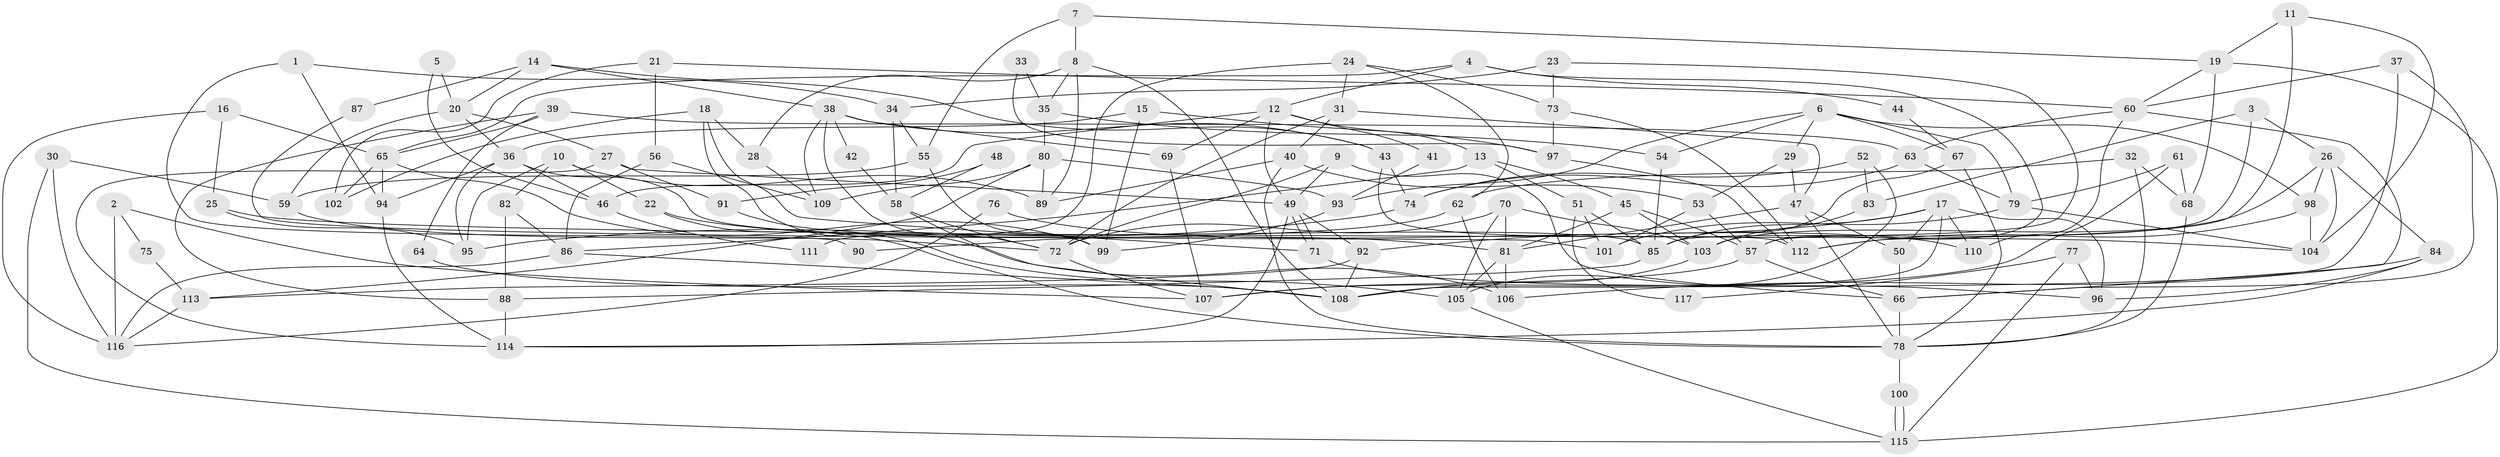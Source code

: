 // coarse degree distribution, {3: 0.19736842105263158, 4: 0.17105263157894737, 8: 0.09210526315789473, 2: 0.10526315789473684, 6: 0.18421052631578946, 7: 0.10526315789473684, 5: 0.10526315789473684, 9: 0.039473684210526314}
// Generated by graph-tools (version 1.1) at 2025/52/02/27/25 19:52:04]
// undirected, 117 vertices, 234 edges
graph export_dot {
graph [start="1"]
  node [color=gray90,style=filled];
  1;
  2;
  3;
  4;
  5;
  6;
  7;
  8;
  9;
  10;
  11;
  12;
  13;
  14;
  15;
  16;
  17;
  18;
  19;
  20;
  21;
  22;
  23;
  24;
  25;
  26;
  27;
  28;
  29;
  30;
  31;
  32;
  33;
  34;
  35;
  36;
  37;
  38;
  39;
  40;
  41;
  42;
  43;
  44;
  45;
  46;
  47;
  48;
  49;
  50;
  51;
  52;
  53;
  54;
  55;
  56;
  57;
  58;
  59;
  60;
  61;
  62;
  63;
  64;
  65;
  66;
  67;
  68;
  69;
  70;
  71;
  72;
  73;
  74;
  75;
  76;
  77;
  78;
  79;
  80;
  81;
  82;
  83;
  84;
  85;
  86;
  87;
  88;
  89;
  90;
  91;
  92;
  93;
  94;
  95;
  96;
  97;
  98;
  99;
  100;
  101;
  102;
  103;
  104;
  105;
  106;
  107;
  108;
  109;
  110;
  111;
  112;
  113;
  114;
  115;
  116;
  117;
  1 -- 94;
  1 -- 34;
  1 -- 90;
  2 -- 116;
  2 -- 107;
  2 -- 75;
  3 -- 85;
  3 -- 26;
  3 -- 83;
  4 -- 65;
  4 -- 57;
  4 -- 12;
  4 -- 44;
  5 -- 46;
  5 -- 20;
  6 -- 93;
  6 -- 29;
  6 -- 54;
  6 -- 67;
  6 -- 79;
  6 -- 98;
  7 -- 8;
  7 -- 19;
  7 -- 55;
  8 -- 108;
  8 -- 28;
  8 -- 35;
  8 -- 89;
  9 -- 49;
  9 -- 72;
  9 -- 66;
  10 -- 89;
  10 -- 82;
  10 -- 22;
  10 -- 95;
  11 -- 19;
  11 -- 112;
  11 -- 104;
  12 -- 49;
  12 -- 13;
  12 -- 41;
  12 -- 46;
  12 -- 69;
  13 -- 86;
  13 -- 45;
  13 -- 51;
  14 -- 20;
  14 -- 38;
  14 -- 43;
  14 -- 87;
  15 -- 97;
  15 -- 99;
  15 -- 36;
  16 -- 116;
  16 -- 25;
  16 -- 65;
  17 -- 108;
  17 -- 85;
  17 -- 50;
  17 -- 92;
  17 -- 96;
  17 -- 110;
  18 -- 71;
  18 -- 106;
  18 -- 28;
  18 -- 102;
  19 -- 68;
  19 -- 115;
  19 -- 60;
  20 -- 36;
  20 -- 27;
  20 -- 59;
  21 -- 60;
  21 -- 102;
  21 -- 56;
  22 -- 81;
  22 -- 78;
  23 -- 57;
  23 -- 34;
  23 -- 73;
  24 -- 73;
  24 -- 31;
  24 -- 62;
  24 -- 111;
  25 -- 104;
  25 -- 95;
  26 -- 104;
  26 -- 103;
  26 -- 84;
  26 -- 98;
  27 -- 114;
  27 -- 49;
  27 -- 91;
  28 -- 109;
  29 -- 47;
  29 -- 53;
  30 -- 115;
  30 -- 116;
  30 -- 59;
  31 -- 40;
  31 -- 47;
  31 -- 72;
  32 -- 68;
  32 -- 78;
  32 -- 62;
  33 -- 97;
  33 -- 35;
  34 -- 58;
  34 -- 55;
  35 -- 54;
  35 -- 80;
  36 -- 95;
  36 -- 46;
  36 -- 85;
  36 -- 94;
  37 -- 66;
  37 -- 60;
  37 -- 108;
  38 -- 72;
  38 -- 69;
  38 -- 42;
  38 -- 43;
  38 -- 109;
  39 -- 88;
  39 -- 63;
  39 -- 64;
  39 -- 65;
  40 -- 78;
  40 -- 53;
  40 -- 89;
  41 -- 93;
  42 -- 58;
  43 -- 74;
  43 -- 112;
  44 -- 67;
  45 -- 81;
  45 -- 57;
  45 -- 103;
  46 -- 111;
  47 -- 50;
  47 -- 81;
  47 -- 78;
  48 -- 58;
  48 -- 91;
  49 -- 71;
  49 -- 71;
  49 -- 114;
  49 -- 92;
  50 -- 66;
  51 -- 85;
  51 -- 101;
  51 -- 117;
  52 -- 74;
  52 -- 83;
  52 -- 105;
  53 -- 101;
  53 -- 57;
  54 -- 85;
  55 -- 59;
  55 -- 99;
  56 -- 109;
  56 -- 86;
  57 -- 66;
  57 -- 107;
  58 -- 72;
  58 -- 108;
  59 -- 72;
  60 -- 66;
  60 -- 63;
  60 -- 110;
  61 -- 107;
  61 -- 79;
  61 -- 68;
  62 -- 90;
  62 -- 106;
  63 -- 79;
  63 -- 74;
  64 -- 108;
  65 -- 94;
  65 -- 99;
  65 -- 102;
  66 -- 78;
  67 -- 78;
  67 -- 85;
  68 -- 78;
  69 -- 107;
  70 -- 103;
  70 -- 72;
  70 -- 81;
  70 -- 105;
  71 -- 96;
  72 -- 107;
  73 -- 112;
  73 -- 97;
  74 -- 95;
  75 -- 113;
  76 -- 110;
  76 -- 116;
  77 -- 96;
  77 -- 115;
  77 -- 117;
  78 -- 100;
  79 -- 104;
  79 -- 101;
  80 -- 89;
  80 -- 93;
  80 -- 109;
  80 -- 113;
  81 -- 105;
  81 -- 106;
  82 -- 86;
  82 -- 88;
  83 -- 103;
  84 -- 106;
  84 -- 96;
  84 -- 114;
  85 -- 88;
  86 -- 108;
  86 -- 116;
  87 -- 101;
  88 -- 114;
  91 -- 105;
  92 -- 108;
  92 -- 113;
  93 -- 99;
  94 -- 114;
  97 -- 112;
  98 -- 104;
  98 -- 112;
  100 -- 115;
  100 -- 115;
  103 -- 108;
  105 -- 115;
  113 -- 116;
}
